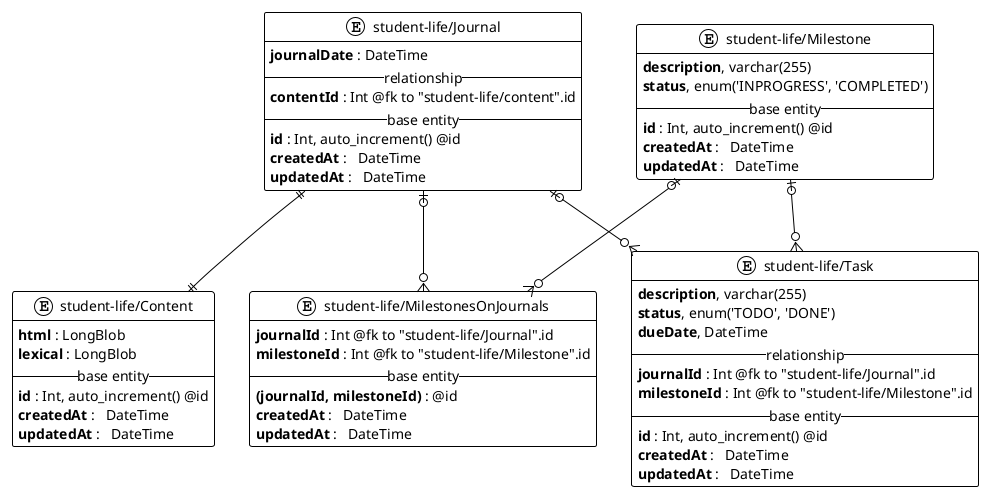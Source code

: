 @startuml student-life
!theme plain

entity "student-life/Journal" {
  **journalDate** : DateTime
  -- relationship --
  **contentId** : Int @fk to "student-life/content".id
  -- base entity --
  **id** : Int, auto_increment() @id
  **createdAt** :   DateTime
  **updatedAt** :   DateTime
}

entity "student-life/Content" {
  **html** : LongBlob
  **lexical** : LongBlob
  -- base entity --
  **id** : Int, auto_increment() @id
  **createdAt** :   DateTime
  **updatedAt** :   DateTime
}

entity "student-life/Task" {
  **description**, varchar(255)
  **status**, enum('TODO', 'DONE')
  **dueDate**, DateTime
  -- relationship --
  **journalId** : Int @fk to "student-life/Journal".id
  **milestoneId** : Int @fk to "student-life/Milestone".id
  -- base entity --
  **id** : Int, auto_increment() @id
  **createdAt** :   DateTime
  **updatedAt** :   DateTime
}

entity "student-life/Milestone" {
  **description**, varchar(255)
  **status**, enum('INPROGRESS', 'COMPLETED')
  -- base entity --
  **id** : Int, auto_increment() @id
  **createdAt** :   DateTime
  **updatedAt** :   DateTime
}

entity "student-life/MilestonesOnJournals" {
  **journalId** : Int @fk to "student-life/Journal".id
  **milestoneId** : Int @fk to "student-life/Milestone".id
  -- base entity --
  **(journalId, milestoneId)** : @id
  **createdAt** :   DateTime
  **updatedAt** :   DateTime
}

"student-life/Journal" ||--|| "student-life/Content"
"student-life/Journal" |o--o{ "student-life/Task"
"student-life/Milestone" |o--o{ "student-life/Task"
"student-life/Journal" |o--o{ "student-life/MilestonesOnJournals"
"student-life/Milestone" |o--o{ "student-life/MilestonesOnJournals"

@enduml
